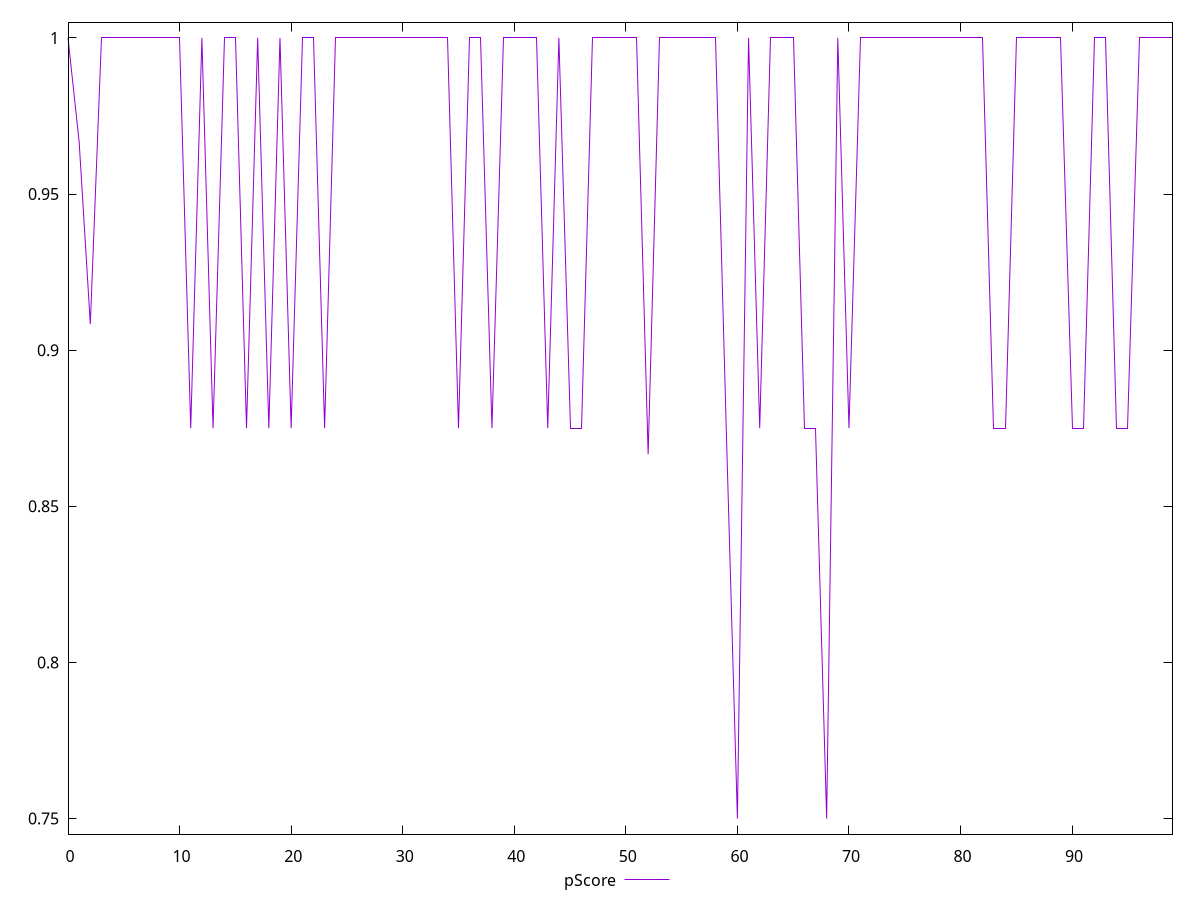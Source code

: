 reset

$pScore <<EOF
0 1
1 0.9666666666666667
2 0.9083333333333333
3 1
4 1
5 1
6 1
7 1
8 1
9 1
10 1
11 0.875
12 1
13 0.875
14 1
15 1
16 0.875
17 1
18 0.875
19 1
20 0.875
21 1
22 1
23 0.875
24 1
25 1
26 1
27 1
28 1
29 1
30 1
31 1
32 1
33 1
34 1
35 0.875
36 1
37 1
38 0.875
39 1
40 1
41 1
42 1
43 0.875
44 1
45 0.875
46 0.875
47 1
48 1
49 1
50 1
51 1
52 0.8666666666666667
53 1
54 1
55 1
56 1
57 1
58 1
59 0.875
60 0.75
61 1
62 0.875
63 1
64 1
65 1
66 0.875
67 0.875
68 0.75
69 1
70 0.875
71 1
72 1
73 1
74 1
75 1
76 1
77 1
78 1
79 1
80 1
81 1
82 1
83 0.875
84 0.875
85 1
86 1
87 1
88 1
89 1
90 0.875
91 0.875
92 1
93 1
94 0.875
95 0.875
96 1
97 1
98 1
99 1
EOF

set key outside below
set xrange [0:99]
set yrange [0.745:1.005]
set trange [0.745:1.005]
set terminal svg size 640, 500 enhanced background rgb 'white'
set output "reports/report_00028_2021-02-24T12-49-42.674Z/legacy-javascript/samples/astro/pScore/values.svg"

plot $pScore title "pScore" with line

reset
